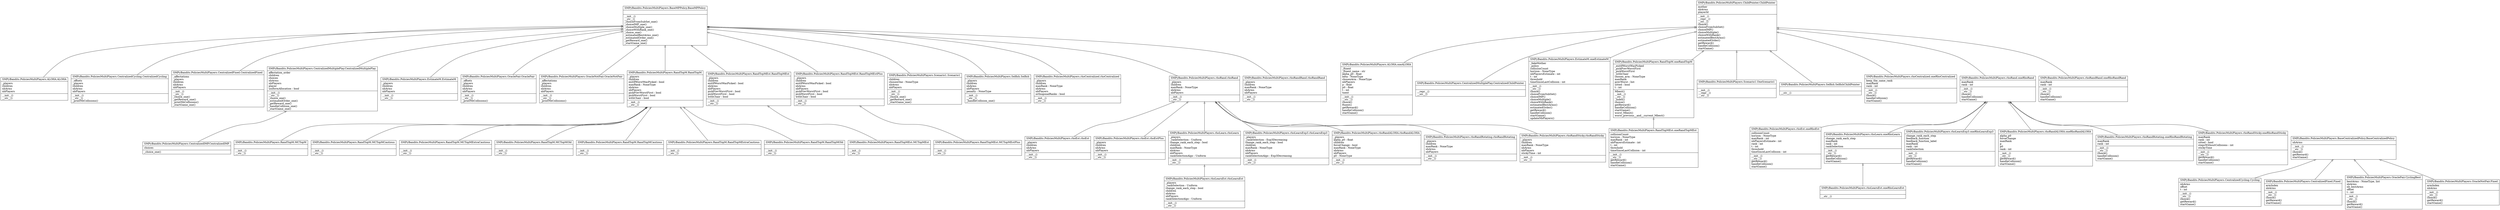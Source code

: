 digraph "classes_SMPyBandits.PoliciesMultiPlayers" {
charset="utf-8"
rankdir=BT
"0" [label="{SMPyBandits.PoliciesMultiPlayers.ALOHA.ALOHA|_players\lchildren\lnbArms\lnbPlayers\l|__init__()\l__str__()\l}", shape="record"];
"1" [label="{SMPyBandits.PoliciesMultiPlayers.ALOHA.oneALOHA|_ftnext\l_ftnext_name : str\lalpha_p0 : float\lbeta : NoneType\lchosenArm : NoneType\lnbPlayers\lp : float\lp0 : float\lt : int\ltnext\l|__init__()\l__str__()\lchoice()\lftnext()\lgetReward()\lhandleCollision()\lstartGame()\l}", shape="record"];
"2" [label="{SMPyBandits.PoliciesMultiPlayers.BaseCentralizedPolicy.BaseCentralizedPolicy|nbArms\l|__init__()\l__str__()\lchoice()\lgetReward()\lstartGame()\l}", shape="record"];
"3" [label="{SMPyBandits.PoliciesMultiPlayers.BaseMPPolicy.BaseMPPolicy|\l|__init__()\l__str__()\l_choiceFromSubSet_one()\l_choiceIMP_one()\l_choiceMultiple_one()\l_choiceWithRank_one()\l_choice_one()\l_estimatedBestArms_one()\l_estimatedOrder_one()\l_getReward_one()\l_startGame_one()\l}", shape="record"];
"4" [label="{SMPyBandits.PoliciesMultiPlayers.CentralizedCycling.CentralizedCycling|_offsets\l_players\lchildren\lnbArms\lnbPlayers\l|__init__()\l__str__()\l_printNbCollisions()\l}", shape="record"];
"5" [label="{SMPyBandits.PoliciesMultiPlayers.CentralizedCycling.Cycling|nbArms\loffset\lt : int\l|__init__()\l__str__()\lchoice()\lgetReward()\lstartGame()\l}", shape="record"];
"6" [label="{SMPyBandits.PoliciesMultiPlayers.CentralizedFixed.CentralizedFixed|_affectations\l_players\lchildren\lnbArms\lnbPlayers\l|__init__()\l__str__()\l_choice_one()\l_getReward_one()\l_printNbCollisions()\l_startGame_one()\l}", shape="record"];
"7" [label="{SMPyBandits.PoliciesMultiPlayers.CentralizedFixed.Fixed|armIndex\lnbArms\l|__init__()\l__str__()\lchoice()\lgetReward()\lstartGame()\l}", shape="record"];
"8" [label="{SMPyBandits.PoliciesMultiPlayers.CentralizedIMP.CentralizedIMP|choices\l|_choice_one()\l}", shape="record"];
"9" [label="{SMPyBandits.PoliciesMultiPlayers.CentralizedMultiplePlay.CentralizedChildPointer|\l|__repr__()\l__str__()\l}", shape="record"];
"10" [label="{SMPyBandits.PoliciesMultiPlayers.CentralizedMultiplePlay.CentralizedMultiplePlay|affectation_order\lchildren\lchoices\lnbArms\lnbPlayers\lplayer\luniformAllocation : bool\l|__init__()\l__str__()\l_choice_one()\l_estimatedOrder_one()\l_getReward_one()\l_handleCollision_one()\l_startGame_one()\l}", shape="record"];
"11" [label="{SMPyBandits.PoliciesMultiPlayers.ChildPointer.ChildPointer|mother\lnbArms\lplayerId\l|__init__()\l__repr__()\l__str__()\lchoice()\lchoiceFromSubSet()\lchoiceIMP()\lchoiceMultiple()\lchoiceWithRank()\lestimatedBestArms()\lestimatedOrder()\lgetReward()\lhandleCollision()\lstartGame()\l}", shape="record"];
"12" [label="{SMPyBandits.PoliciesMultiPlayers.EstimateM.EstimateM|_players\lchildren\lnbArms\lnbPlayers\l|__init__()\l__str__()\l}", shape="record"];
"13" [label="{SMPyBandits.PoliciesMultiPlayers.EstimateM.oneEstimateM|_fakeMother\l_policy\lcollisionCount\lhorizon : NoneType\lnbPlayersEstimate : int\lt : int\lthreshold\ltimeSinceLastCollision : int\l|__init__()\l__str__()\lchoice()\lchoiceFromSubSet()\lchoiceIMP()\lchoiceMultiple()\lchoiceWithRank()\lestimatedBestArms()\lestimatedOrder()\lgetReward()\lhandleCollision()\lstartGame()\lupdateNbPlayers()\l}", shape="record"];
"14" [label="{SMPyBandits.PoliciesMultiPlayers.OracleFair.CyclingBest|bestArms : NoneType, list\lnbArms\lnb_bestArms\loffset\lt : int\l|__init__()\l__str__()\lchoice()\lgetReward()\lstartGame()\l}", shape="record"];
"15" [label="{SMPyBandits.PoliciesMultiPlayers.OracleFair.OracleFair|_offsets\l_players\lchildren\lnbArms\lnbPlayers\l|__init__()\l__str__()\l_printNbCollisions()\l}", shape="record"];
"16" [label="{SMPyBandits.PoliciesMultiPlayers.OracleNotFair.Fixed|armIndex\lnbArms\l|__init__()\l__str__()\lchoice()\lgetReward()\lstartGame()\l}", shape="record"];
"17" [label="{SMPyBandits.PoliciesMultiPlayers.OracleNotFair.OracleNotFair|_affectations\l_players\lchildren\lnbArms\lnbPlayers\l|__init__()\l__str__()\l_printNbCollisions()\l}", shape="record"];
"18" [label="{SMPyBandits.PoliciesMultiPlayers.RandTopM.MCTopM|\l|__init__()\l__str__()\l}", shape="record"];
"19" [label="{SMPyBandits.PoliciesMultiPlayers.RandTopM.MCTopMCautious|\l|__init__()\l__str__()\l}", shape="record"];
"20" [label="{SMPyBandits.PoliciesMultiPlayers.RandTopM.MCTopMExtraCautious|\l|__init__()\l__str__()\l}", shape="record"];
"21" [label="{SMPyBandits.PoliciesMultiPlayers.RandTopM.MCTopMOld|\l|__init__()\l__str__()\l}", shape="record"];
"22" [label="{SMPyBandits.PoliciesMultiPlayers.RandTopM.RandTopM|_players\lchildren\lexitIfWorstWasPicked : bool\lmaxRank : NoneType\lnbArms\lnbPlayers\lpickPrevWorstFirst : bool\lpickWorstFirst : bool\lwithChair : bool\l|__init__()\l__str__()\l}", shape="record"];
"23" [label="{SMPyBandits.PoliciesMultiPlayers.RandTopM.RandTopMCautious|\l|__init__()\l__str__()\l}", shape="record"];
"24" [label="{SMPyBandits.PoliciesMultiPlayers.RandTopM.RandTopMExtraCautious|\l|__init__()\l__str__()\l}", shape="record"];
"25" [label="{SMPyBandits.PoliciesMultiPlayers.RandTopM.RandTopMOld|\l|__init__()\l__str__()\l}", shape="record"];
"26" [label="{SMPyBandits.PoliciesMultiPlayers.RandTopM.oneRandTopM|_exitIfWorstWasPicked\l_pickPrevWorstFirst\l_pickWorstFirst\l_withChair\lchosen_arm : NoneType\lmaxRank\lprevWorst : list\lsitted : bool\lt : int\l|Mbest()\l__init__()\l__str__()\l_index()\lchoice()\lgetReward()\lhandleCollision()\lstartGame()\lworst_Mbest()\lworst_previous__and__current_Mbest()\l}", shape="record"];
"27" [label="{SMPyBandits.PoliciesMultiPlayers.RandTopMEst.MCTopMEst|\l|__init__()\l__str__()\l}", shape="record"];
"28" [label="{SMPyBandits.PoliciesMultiPlayers.RandTopMEst.MCTopMEstPlus|\l|__init__()\l__str__()\l}", shape="record"];
"29" [label="{SMPyBandits.PoliciesMultiPlayers.RandTopMEst.RandTopMEst|_players\lchildren\lexitIfWorstWasPicked : bool\lnbArms\lnbPlayers\lpickPrevWorstFirst : bool\lpickWorstFirst : bool\lwithChair : bool\l|__init__()\l__str__()\l}", shape="record"];
"30" [label="{SMPyBandits.PoliciesMultiPlayers.RandTopMEst.RandTopMEstPlus|_players\lchildren\lexitIfWorstWasPicked : bool\lnbArms\lnbPlayers\lpickPrevWorstFirst : bool\lpickWorstFirst : bool\lwithChair : bool\l|__init__()\l__str__()\l}", shape="record"];
"31" [label="{SMPyBandits.PoliciesMultiPlayers.RandTopMEst.oneRandTopMEst|collisionCount\lhorizon : NoneType\lmaxRank : int\lnbPlayersEstimate : int\lt : int\lthreshold\ltimeSinceLastCollision : int\l|__init__()\l__str__()\lgetReward()\lhandleCollision()\lstartGame()\l}", shape="record"];
"32" [label="{SMPyBandits.PoliciesMultiPlayers.Scenario1.OneScenario1|\l|__init__()\l__repr__()\l__str__()\l}", shape="record"];
"33" [label="{SMPyBandits.PoliciesMultiPlayers.Scenario1.Scenario1|children\lchosenOne : NoneType\lnbArms\lnbPlayers\l|__init__()\l__str__()\l_choice_one()\l_getReward_one()\l_startGame_one()\l}", shape="record"];
"34" [label="{SMPyBandits.PoliciesMultiPlayers.Selfish.Selfish|_players\lchildren\lnbArms\lnbPlayers\lpenalty : NoneType\l|__init__()\l__str__()\l_handleCollision_one()\l}", shape="record"];
"35" [label="{SMPyBandits.PoliciesMultiPlayers.Selfish.SelfishChildPointer|\l|__str__()\l}", shape="record"];
"36" [label="{SMPyBandits.PoliciesMultiPlayers.rhoCentralized.oneRhoCentralized|keep_the_same_rank\lmaxRank\lrank : int\l|__init__()\l__str__()\lchoice()\lhandleCollision()\lstartGame()\l}", shape="record"];
"37" [label="{SMPyBandits.PoliciesMultiPlayers.rhoCentralized.rhoCentralized|_players\lchildren\lmaxRank : NoneType\lnbArms\lnbPlayers\lorthogonalRanks : bool\l|__init__()\l__str__()\l}", shape="record"];
"38" [label="{SMPyBandits.PoliciesMultiPlayers.rhoEst.oneRhoEst|collisionCount\lhorizon : NoneType\lmaxRank : int\lnbPlayersEstimate : int\lrank : int\lt : int\lthreshold\ltimeSinceLastCollision : int\l|__init__()\l__str__()\lgetReward()\lhandleCollision()\lstartGame()\l}", shape="record"];
"39" [label="{SMPyBandits.PoliciesMultiPlayers.rhoEst.rhoEst|_players\lchildren\lnbArms\lnbPlayers\l|__init__()\l__str__()\l}", shape="record"];
"40" [label="{SMPyBandits.PoliciesMultiPlayers.rhoEst.rhoEstPlus|_players\lchildren\lnbArms\lnbPlayers\l|__init__()\l__str__()\l}", shape="record"];
"41" [label="{SMPyBandits.PoliciesMultiPlayers.rhoLearn.oneRhoLearn|change_rank_each_step\lmaxRank\lrank : int\lrankSelection\l|__init__()\l__str__()\lgetReward()\lhandleCollision()\lstartGame()\l}", shape="record"];
"42" [label="{SMPyBandits.PoliciesMultiPlayers.rhoLearn.rhoLearn|_players\l_rankSelection : Uniform\lchange_rank_each_step : bool\lchildren\lmaxRank : NoneType\lnbArms\lnbPlayers\lrankSelectionAlgo : Uniform\l|__init__()\l__str__()\l}", shape="record"];
"43" [label="{SMPyBandits.PoliciesMultiPlayers.rhoLearnEst.oneRhoLearnEst|\l|__str__()\l}", shape="record"];
"44" [label="{SMPyBandits.PoliciesMultiPlayers.rhoLearnEst.rhoLearnEst|_players\l_rankSelection : Uniform\lchange_rank_each_step : bool\lchildren\lnbArms\lnbPlayers\lrankSelectionAlgo : Uniform\l|__init__()\l__str__()\l}", shape="record"];
"45" [label="{SMPyBandits.PoliciesMultiPlayers.rhoLearnExp3.oneRhoLearnExp3|change_rank_each_step\lfeedback_function\lfeedback_function_label\lmaxRank\lrank : int\lrankSelection\l|__init__()\l__str__()\lgetReward()\lhandleCollision()\lstartGame()\l}", shape="record"];
"46" [label="{SMPyBandits.PoliciesMultiPlayers.rhoLearnExp3.rhoLearnExp3|_players\l_rankSelection : Exp3Decreasing\lchange_rank_each_step : bool\lchildren\lmaxRank : NoneType\lnbArms\lnbPlayers\lrankSelectionAlgo : Exp3Decreasing\l|__init__()\l__str__()\l}", shape="record"];
"47" [label="{SMPyBandits.PoliciesMultiPlayers.rhoRand.oneRhoRand|maxRank\lrank : int\l|__init__()\l__str__()\lchoice()\lhandleCollision()\lstartGame()\l}", shape="record"];
"48" [label="{SMPyBandits.PoliciesMultiPlayers.rhoRand.rhoRand|_players\lchildren\lmaxRank : NoneType\lnbArms\lnbPlayers\l|__init__()\l__str__()\l}", shape="record"];
"49" [label="{SMPyBandits.PoliciesMultiPlayers.rhoRandALOHA.oneRhoRandALOHA|alpha_p0\lforceChange\lmaxRank\lp\lp0\lrank : int\l|__init__()\l__str__()\lgetReward()\lhandleCollision()\lstartGame()\l}", shape="record"];
"50" [label="{SMPyBandits.PoliciesMultiPlayers.rhoRandALOHA.rhoRandALOHA|_players\lalpha_p0 : float\lchildren\lforceChange : bool\lmaxRank : NoneType\lnbArms\lnbPlayers\lp0 : NoneType\l|__init__()\l__str__()\l}", shape="record"];
"51" [label="{SMPyBandits.PoliciesMultiPlayers.rhoRandRand.oneRhoRandRand|maxRank\lrank : int\l|__init__()\l__str__()\lchoice()\lhandleCollision()\lstartGame()\l}", shape="record"];
"52" [label="{SMPyBandits.PoliciesMultiPlayers.rhoRandRand.rhoRandRand|_players\lchildren\lmaxRank : NoneType\lnbArms\lnbPlayers\l|__init__()\l__str__()\l}", shape="record"];
"53" [label="{SMPyBandits.PoliciesMultiPlayers.rhoRandRotating.oneRhoRandRotating|maxRank\lrank : int\l|__init__()\l__str__()\lchoice()\lhandleCollision()\lstartGame()\l}", shape="record"];
"54" [label="{SMPyBandits.PoliciesMultiPlayers.rhoRandRotating.rhoRandRotating|_players\lchildren\lmaxRank : NoneType\lnbArms\lnbPlayers\l|__init__()\l__str__()\l}", shape="record"];
"55" [label="{SMPyBandits.PoliciesMultiPlayers.rhoRandSticky.oneRhoRandSticky|maxRank\lrank : int\lsitted : bool\lstepsWithoutCollisions : int\lstickyTime\l|__init__()\l__str__()\lgetReward()\lhandleCollision()\lstartGame()\l}", shape="record"];
"56" [label="{SMPyBandits.PoliciesMultiPlayers.rhoRandSticky.rhoRandSticky|_players\lchildren\lmaxRank : NoneType\lnbArms\lnbPlayers\lstickyTime : int\l|__init__()\l__str__()\l}", shape="record"];
"0" -> "3" [arrowhead="empty", arrowtail="none"];
"1" -> "11" [arrowhead="empty", arrowtail="none"];
"4" -> "3" [arrowhead="empty", arrowtail="none"];
"5" -> "2" [arrowhead="empty", arrowtail="none"];
"6" -> "3" [arrowhead="empty", arrowtail="none"];
"7" -> "2" [arrowhead="empty", arrowtail="none"];
"8" -> "10" [arrowhead="empty", arrowtail="none"];
"9" -> "11" [arrowhead="empty", arrowtail="none"];
"10" -> "3" [arrowhead="empty", arrowtail="none"];
"12" -> "3" [arrowhead="empty", arrowtail="none"];
"13" -> "11" [arrowhead="empty", arrowtail="none"];
"14" -> "2" [arrowhead="empty", arrowtail="none"];
"15" -> "3" [arrowhead="empty", arrowtail="none"];
"16" -> "2" [arrowhead="empty", arrowtail="none"];
"17" -> "3" [arrowhead="empty", arrowtail="none"];
"18" -> "22" [arrowhead="empty", arrowtail="none"];
"19" -> "22" [arrowhead="empty", arrowtail="none"];
"20" -> "22" [arrowhead="empty", arrowtail="none"];
"21" -> "22" [arrowhead="empty", arrowtail="none"];
"22" -> "3" [arrowhead="empty", arrowtail="none"];
"23" -> "22" [arrowhead="empty", arrowtail="none"];
"24" -> "22" [arrowhead="empty", arrowtail="none"];
"25" -> "22" [arrowhead="empty", arrowtail="none"];
"26" -> "11" [arrowhead="empty", arrowtail="none"];
"27" -> "29" [arrowhead="empty", arrowtail="none"];
"28" -> "30" [arrowhead="empty", arrowtail="none"];
"29" -> "3" [arrowhead="empty", arrowtail="none"];
"30" -> "3" [arrowhead="empty", arrowtail="none"];
"31" -> "26" [arrowhead="empty", arrowtail="none"];
"32" -> "11" [arrowhead="empty", arrowtail="none"];
"33" -> "3" [arrowhead="empty", arrowtail="none"];
"34" -> "3" [arrowhead="empty", arrowtail="none"];
"35" -> "11" [arrowhead="empty", arrowtail="none"];
"36" -> "11" [arrowhead="empty", arrowtail="none"];
"37" -> "3" [arrowhead="empty", arrowtail="none"];
"38" -> "47" [arrowhead="empty", arrowtail="none"];
"39" -> "48" [arrowhead="empty", arrowtail="none"];
"40" -> "48" [arrowhead="empty", arrowtail="none"];
"41" -> "47" [arrowhead="empty", arrowtail="none"];
"42" -> "48" [arrowhead="empty", arrowtail="none"];
"43" -> "41" [arrowhead="empty", arrowtail="none"];
"44" -> "42" [arrowhead="empty", arrowtail="none"];
"45" -> "47" [arrowhead="empty", arrowtail="none"];
"46" -> "48" [arrowhead="empty", arrowtail="none"];
"47" -> "11" [arrowhead="empty", arrowtail="none"];
"48" -> "3" [arrowhead="empty", arrowtail="none"];
"49" -> "47" [arrowhead="empty", arrowtail="none"];
"50" -> "48" [arrowhead="empty", arrowtail="none"];
"51" -> "11" [arrowhead="empty", arrowtail="none"];
"52" -> "3" [arrowhead="empty", arrowtail="none"];
"53" -> "47" [arrowhead="empty", arrowtail="none"];
"54" -> "48" [arrowhead="empty", arrowtail="none"];
"55" -> "47" [arrowhead="empty", arrowtail="none"];
"56" -> "48" [arrowhead="empty", arrowtail="none"];
}
